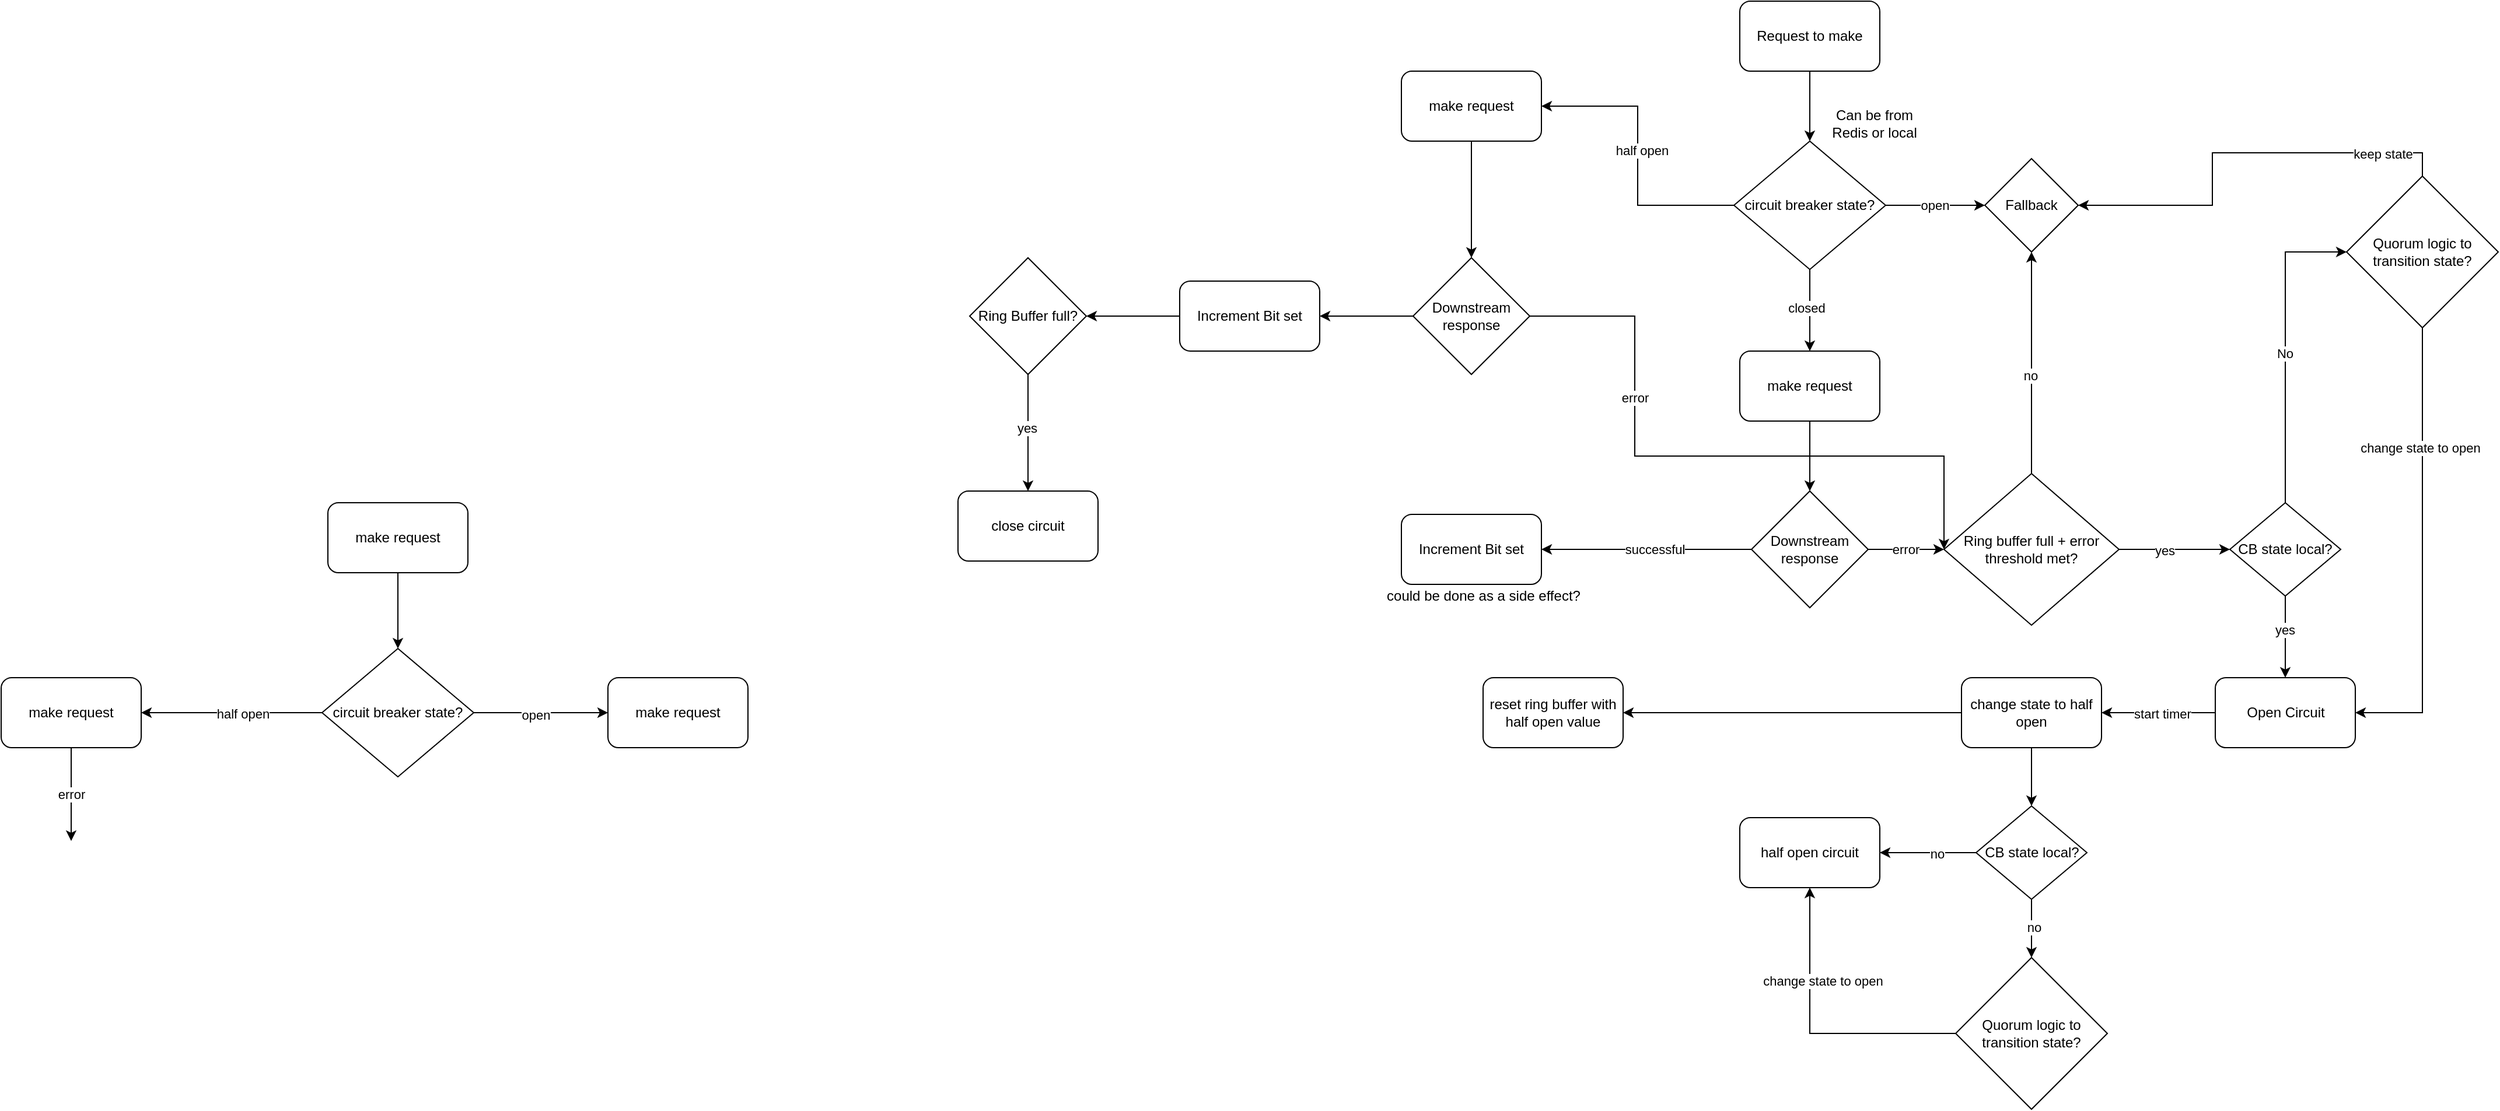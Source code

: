<mxfile version="13.7.5" type="device"><diagram id="LjIj3LJ-vcWxA9psqeg-" name="Page-1"><mxGraphModel dx="2077" dy="480" grid="1" gridSize="10" guides="1" tooltips="1" connect="1" arrows="1" fold="1" page="1" pageScale="1" pageWidth="1169" pageHeight="827" math="0" shadow="0"><root><mxCell id="0"/><mxCell id="1" parent="0"/><mxCell id="NTtKhVpW0pdiHDgeiVhR-26" style="edgeStyle=orthogonalEdgeStyle;rounded=0;orthogonalLoop=1;jettySize=auto;html=1;" parent="1" source="NTtKhVpW0pdiHDgeiVhR-1" target="NTtKhVpW0pdiHDgeiVhR-2" edge="1"><mxGeometry relative="1" as="geometry"/></mxCell><mxCell id="NTtKhVpW0pdiHDgeiVhR-1" value="Request to make" style="rounded=1;whiteSpace=wrap;html=1;" parent="1" vertex="1"><mxGeometry x="480" y="40" width="120" height="60" as="geometry"/></mxCell><mxCell id="NTtKhVpW0pdiHDgeiVhR-5" style="edgeStyle=orthogonalEdgeStyle;rounded=0;orthogonalLoop=1;jettySize=auto;html=1;" parent="1" source="NTtKhVpW0pdiHDgeiVhR-2" target="NTtKhVpW0pdiHDgeiVhR-4" edge="1"><mxGeometry relative="1" as="geometry"/></mxCell><mxCell id="NTtKhVpW0pdiHDgeiVhR-6" value="open" style="edgeLabel;html=1;align=center;verticalAlign=middle;resizable=0;points=[];" parent="NTtKhVpW0pdiHDgeiVhR-5" vertex="1" connectable="0"><mxGeometry x="-0.025" relative="1" as="geometry"><mxPoint as="offset"/></mxGeometry></mxCell><mxCell id="NTtKhVpW0pdiHDgeiVhR-11" style="edgeStyle=orthogonalEdgeStyle;rounded=0;orthogonalLoop=1;jettySize=auto;html=1;" parent="1" source="NTtKhVpW0pdiHDgeiVhR-2" target="NTtKhVpW0pdiHDgeiVhR-10" edge="1"><mxGeometry relative="1" as="geometry"/></mxCell><mxCell id="NTtKhVpW0pdiHDgeiVhR-12" value="closed" style="edgeLabel;html=1;align=center;verticalAlign=middle;resizable=0;points=[];" parent="NTtKhVpW0pdiHDgeiVhR-11" vertex="1" connectable="0"><mxGeometry x="-0.051" y="-3" relative="1" as="geometry"><mxPoint as="offset"/></mxGeometry></mxCell><mxCell id="NTtKhVpW0pdiHDgeiVhR-89" style="edgeStyle=orthogonalEdgeStyle;rounded=0;orthogonalLoop=1;jettySize=auto;html=1;entryX=1;entryY=0.5;entryDx=0;entryDy=0;" parent="1" source="NTtKhVpW0pdiHDgeiVhR-2" target="NTtKhVpW0pdiHDgeiVhR-35" edge="1"><mxGeometry relative="1" as="geometry"/></mxCell><mxCell id="NTtKhVpW0pdiHDgeiVhR-90" value="half open" style="edgeLabel;html=1;align=center;verticalAlign=middle;resizable=0;points=[];" parent="NTtKhVpW0pdiHDgeiVhR-89" vertex="1" connectable="0"><mxGeometry x="0.047" y="-3" relative="1" as="geometry"><mxPoint y="1" as="offset"/></mxGeometry></mxCell><mxCell id="NTtKhVpW0pdiHDgeiVhR-2" value="circuit breaker state?" style="rhombus;whiteSpace=wrap;html=1;" parent="1" vertex="1"><mxGeometry x="475" y="160" width="130" height="110" as="geometry"/></mxCell><mxCell id="NTtKhVpW0pdiHDgeiVhR-4" value="Fallback" style="rhombus;whiteSpace=wrap;html=1;" parent="1" vertex="1"><mxGeometry x="690" y="175" width="80" height="80" as="geometry"/></mxCell><mxCell id="NTtKhVpW0pdiHDgeiVhR-14" style="edgeStyle=orthogonalEdgeStyle;rounded=0;orthogonalLoop=1;jettySize=auto;html=1;entryX=0.5;entryY=0;entryDx=0;entryDy=0;" parent="1" source="NTtKhVpW0pdiHDgeiVhR-10" target="NTtKhVpW0pdiHDgeiVhR-13" edge="1"><mxGeometry relative="1" as="geometry"/></mxCell><mxCell id="NTtKhVpW0pdiHDgeiVhR-10" value="make request" style="rounded=1;whiteSpace=wrap;html=1;" parent="1" vertex="1"><mxGeometry x="480" y="340" width="120" height="60" as="geometry"/></mxCell><mxCell id="NTtKhVpW0pdiHDgeiVhR-15" style="edgeStyle=orthogonalEdgeStyle;rounded=0;orthogonalLoop=1;jettySize=auto;html=1;" parent="1" source="NTtKhVpW0pdiHDgeiVhR-13" target="NTtKhVpW0pdiHDgeiVhR-24" edge="1"><mxGeometry relative="1" as="geometry"><mxPoint x="320" y="510" as="targetPoint"/></mxGeometry></mxCell><mxCell id="NTtKhVpW0pdiHDgeiVhR-16" value="successful" style="edgeLabel;html=1;align=center;verticalAlign=middle;resizable=0;points=[];" parent="NTtKhVpW0pdiHDgeiVhR-15" vertex="1" connectable="0"><mxGeometry x="-0.079" relative="1" as="geometry"><mxPoint as="offset"/></mxGeometry></mxCell><mxCell id="NTtKhVpW0pdiHDgeiVhR-17" style="edgeStyle=orthogonalEdgeStyle;rounded=0;orthogonalLoop=1;jettySize=auto;html=1;entryX=0;entryY=0.5;entryDx=0;entryDy=0;" parent="1" source="NTtKhVpW0pdiHDgeiVhR-13" target="NTtKhVpW0pdiHDgeiVhR-19" edge="1"><mxGeometry relative="1" as="geometry"><mxPoint x="710" y="510" as="targetPoint"/></mxGeometry></mxCell><mxCell id="NTtKhVpW0pdiHDgeiVhR-18" value="error" style="edgeLabel;html=1;align=center;verticalAlign=middle;resizable=0;points=[];" parent="NTtKhVpW0pdiHDgeiVhR-17" vertex="1" connectable="0"><mxGeometry x="-0.029" relative="1" as="geometry"><mxPoint as="offset"/></mxGeometry></mxCell><mxCell id="NTtKhVpW0pdiHDgeiVhR-13" value="Downstream response" style="rhombus;whiteSpace=wrap;html=1;" parent="1" vertex="1"><mxGeometry x="490" y="460" width="100" height="100" as="geometry"/></mxCell><mxCell id="NTtKhVpW0pdiHDgeiVhR-20" style="edgeStyle=orthogonalEdgeStyle;rounded=0;orthogonalLoop=1;jettySize=auto;html=1;entryX=0.5;entryY=1;entryDx=0;entryDy=0;" parent="1" source="NTtKhVpW0pdiHDgeiVhR-19" target="NTtKhVpW0pdiHDgeiVhR-4" edge="1"><mxGeometry relative="1" as="geometry"/></mxCell><mxCell id="NTtKhVpW0pdiHDgeiVhR-21" value="no" style="edgeLabel;html=1;align=center;verticalAlign=middle;resizable=0;points=[];" parent="NTtKhVpW0pdiHDgeiVhR-20" vertex="1" connectable="0"><mxGeometry x="-0.11" y="1" relative="1" as="geometry"><mxPoint as="offset"/></mxGeometry></mxCell><mxCell id="NTtKhVpW0pdiHDgeiVhR-73" style="edgeStyle=orthogonalEdgeStyle;rounded=0;orthogonalLoop=1;jettySize=auto;html=1;entryX=0;entryY=0.5;entryDx=0;entryDy=0;" parent="1" source="NTtKhVpW0pdiHDgeiVhR-19" target="NTtKhVpW0pdiHDgeiVhR-53" edge="1"><mxGeometry relative="1" as="geometry"/></mxCell><mxCell id="NTtKhVpW0pdiHDgeiVhR-74" value="yes" style="edgeLabel;html=1;align=center;verticalAlign=middle;resizable=0;points=[];" parent="NTtKhVpW0pdiHDgeiVhR-73" vertex="1" connectable="0"><mxGeometry x="-0.191" y="-1" relative="1" as="geometry"><mxPoint as="offset"/></mxGeometry></mxCell><mxCell id="NTtKhVpW0pdiHDgeiVhR-19" value="Ring buffer full + error threshold met?" style="rhombus;whiteSpace=wrap;html=1;" parent="1" vertex="1"><mxGeometry x="655" y="445" width="150" height="130" as="geometry"/></mxCell><mxCell id="NTtKhVpW0pdiHDgeiVhR-24" value="Increment Bit set" style="rounded=1;whiteSpace=wrap;html=1;" parent="1" vertex="1"><mxGeometry x="190" y="480" width="120" height="60" as="geometry"/></mxCell><mxCell id="NTtKhVpW0pdiHDgeiVhR-25" value="could be done as a side effect?" style="text;html=1;align=center;verticalAlign=middle;resizable=0;points=[];autosize=1;" parent="1" vertex="1"><mxGeometry x="170" y="540" width="180" height="20" as="geometry"/></mxCell><mxCell id="NTtKhVpW0pdiHDgeiVhR-39" style="edgeStyle=orthogonalEdgeStyle;rounded=0;orthogonalLoop=1;jettySize=auto;html=1;entryX=1;entryY=0.5;entryDx=0;entryDy=0;" parent="1" source="NTtKhVpW0pdiHDgeiVhR-32" target="NTtKhVpW0pdiHDgeiVhR-38" edge="1"><mxGeometry relative="1" as="geometry"/></mxCell><mxCell id="NTtKhVpW0pdiHDgeiVhR-78" style="edgeStyle=orthogonalEdgeStyle;rounded=0;orthogonalLoop=1;jettySize=auto;html=1;entryX=0.5;entryY=0;entryDx=0;entryDy=0;" parent="1" source="NTtKhVpW0pdiHDgeiVhR-32" target="NTtKhVpW0pdiHDgeiVhR-76" edge="1"><mxGeometry relative="1" as="geometry"/></mxCell><mxCell id="NTtKhVpW0pdiHDgeiVhR-32" value="change state to half open" style="rounded=1;whiteSpace=wrap;html=1;" parent="1" vertex="1"><mxGeometry x="670" y="620" width="120" height="60" as="geometry"/></mxCell><mxCell id="NTtKhVpW0pdiHDgeiVhR-91" style="edgeStyle=orthogonalEdgeStyle;rounded=0;orthogonalLoop=1;jettySize=auto;html=1;entryX=0.5;entryY=0;entryDx=0;entryDy=0;" parent="1" source="NTtKhVpW0pdiHDgeiVhR-35" target="NTtKhVpW0pdiHDgeiVhR-45" edge="1"><mxGeometry relative="1" as="geometry"/></mxCell><mxCell id="NTtKhVpW0pdiHDgeiVhR-35" value="make request" style="rounded=1;whiteSpace=wrap;html=1;" parent="1" vertex="1"><mxGeometry x="190" y="100" width="120" height="60" as="geometry"/></mxCell><mxCell id="NTtKhVpW0pdiHDgeiVhR-38" value="reset ring buffer with half open value" style="rounded=1;whiteSpace=wrap;html=1;" parent="1" vertex="1"><mxGeometry x="260" y="620" width="120" height="60" as="geometry"/></mxCell><mxCell id="NTtKhVpW0pdiHDgeiVhR-92" style="edgeStyle=orthogonalEdgeStyle;rounded=0;orthogonalLoop=1;jettySize=auto;html=1;entryX=1;entryY=0.5;entryDx=0;entryDy=0;" parent="1" source="NTtKhVpW0pdiHDgeiVhR-45" target="NTtKhVpW0pdiHDgeiVhR-98" edge="1"><mxGeometry relative="1" as="geometry"><mxPoint x="100" y="310" as="targetPoint"/></mxGeometry></mxCell><mxCell id="NTtKhVpW0pdiHDgeiVhR-96" style="edgeStyle=orthogonalEdgeStyle;rounded=0;orthogonalLoop=1;jettySize=auto;html=1;entryX=0;entryY=0.5;entryDx=0;entryDy=0;exitX=1;exitY=0.5;exitDx=0;exitDy=0;" parent="1" source="NTtKhVpW0pdiHDgeiVhR-45" target="NTtKhVpW0pdiHDgeiVhR-19" edge="1"><mxGeometry relative="1" as="geometry"><Array as="points"><mxPoint x="390" y="310"/><mxPoint x="390" y="430"/><mxPoint x="655" y="430"/></Array></mxGeometry></mxCell><mxCell id="NTtKhVpW0pdiHDgeiVhR-97" value="error" style="edgeLabel;html=1;align=center;verticalAlign=middle;resizable=0;points=[];" parent="NTtKhVpW0pdiHDgeiVhR-96" vertex="1" connectable="0"><mxGeometry x="-0.193" y="-2" relative="1" as="geometry"><mxPoint x="-14.29" y="-52" as="offset"/></mxGeometry></mxCell><mxCell id="NTtKhVpW0pdiHDgeiVhR-45" value="Downstream response" style="rhombus;whiteSpace=wrap;html=1;" parent="1" vertex="1"><mxGeometry x="200" y="260" width="100" height="100" as="geometry"/></mxCell><mxCell id="NTtKhVpW0pdiHDgeiVhR-52" value="Can be from &lt;br&gt;Redis or local" style="text;html=1;align=center;verticalAlign=middle;resizable=0;points=[];autosize=1;" parent="1" vertex="1"><mxGeometry x="550" y="130" width="90" height="30" as="geometry"/></mxCell><mxCell id="NTtKhVpW0pdiHDgeiVhR-58" style="edgeStyle=orthogonalEdgeStyle;rounded=0;orthogonalLoop=1;jettySize=auto;html=1;entryX=0;entryY=0.5;entryDx=0;entryDy=0;exitX=0.5;exitY=0;exitDx=0;exitDy=0;" parent="1" source="NTtKhVpW0pdiHDgeiVhR-53" target="NTtKhVpW0pdiHDgeiVhR-61" edge="1"><mxGeometry relative="1" as="geometry"><mxPoint x="900" y="650" as="targetPoint"/></mxGeometry></mxCell><mxCell id="NTtKhVpW0pdiHDgeiVhR-59" value="No" style="edgeLabel;html=1;align=center;verticalAlign=middle;resizable=0;points=[];" parent="NTtKhVpW0pdiHDgeiVhR-58" vertex="1" connectable="0"><mxGeometry x="-0.038" y="1" relative="1" as="geometry"><mxPoint as="offset"/></mxGeometry></mxCell><mxCell id="NTtKhVpW0pdiHDgeiVhR-66" style="edgeStyle=orthogonalEdgeStyle;rounded=0;orthogonalLoop=1;jettySize=auto;html=1;entryX=0.5;entryY=0;entryDx=0;entryDy=0;" parent="1" source="NTtKhVpW0pdiHDgeiVhR-53" target="NTtKhVpW0pdiHDgeiVhR-64" edge="1"><mxGeometry relative="1" as="geometry"/></mxCell><mxCell id="NTtKhVpW0pdiHDgeiVhR-75" value="yes" style="edgeLabel;html=1;align=center;verticalAlign=middle;resizable=0;points=[];" parent="NTtKhVpW0pdiHDgeiVhR-66" vertex="1" connectable="0"><mxGeometry x="-0.184" y="-1" relative="1" as="geometry"><mxPoint as="offset"/></mxGeometry></mxCell><mxCell id="NTtKhVpW0pdiHDgeiVhR-53" value="CB state local?" style="rhombus;whiteSpace=wrap;html=1;" parent="1" vertex="1"><mxGeometry x="900" y="470" width="95" height="80" as="geometry"/></mxCell><mxCell id="NTtKhVpW0pdiHDgeiVhR-65" style="edgeStyle=orthogonalEdgeStyle;rounded=0;orthogonalLoop=1;jettySize=auto;html=1;entryX=1;entryY=0.5;entryDx=0;entryDy=0;exitX=0.5;exitY=0;exitDx=0;exitDy=0;" parent="1" source="NTtKhVpW0pdiHDgeiVhR-61" target="NTtKhVpW0pdiHDgeiVhR-4" edge="1"><mxGeometry relative="1" as="geometry"/></mxCell><mxCell id="NTtKhVpW0pdiHDgeiVhR-72" value="keep state" style="edgeLabel;html=1;align=center;verticalAlign=middle;resizable=0;points=[];" parent="NTtKhVpW0pdiHDgeiVhR-65" vertex="1" connectable="0"><mxGeometry x="-0.698" y="2" relative="1" as="geometry"><mxPoint y="-1" as="offset"/></mxGeometry></mxCell><mxCell id="NTtKhVpW0pdiHDgeiVhR-68" style="edgeStyle=orthogonalEdgeStyle;rounded=0;orthogonalLoop=1;jettySize=auto;html=1;entryX=1;entryY=0.5;entryDx=0;entryDy=0;" parent="1" source="NTtKhVpW0pdiHDgeiVhR-61" target="NTtKhVpW0pdiHDgeiVhR-64" edge="1"><mxGeometry relative="1" as="geometry"><Array as="points"><mxPoint x="1065" y="650"/></Array></mxGeometry></mxCell><mxCell id="NTtKhVpW0pdiHDgeiVhR-71" value="change state to open" style="edgeLabel;html=1;align=center;verticalAlign=middle;resizable=0;points=[];" parent="NTtKhVpW0pdiHDgeiVhR-68" vertex="1" connectable="0"><mxGeometry x="-0.473" y="-2" relative="1" as="geometry"><mxPoint y="1" as="offset"/></mxGeometry></mxCell><mxCell id="NTtKhVpW0pdiHDgeiVhR-61" value="Quorum logic to transition state?" style="rhombus;whiteSpace=wrap;html=1;" parent="1" vertex="1"><mxGeometry x="1000" y="190" width="130" height="130" as="geometry"/></mxCell><mxCell id="NTtKhVpW0pdiHDgeiVhR-69" style="edgeStyle=orthogonalEdgeStyle;rounded=0;orthogonalLoop=1;jettySize=auto;html=1;entryX=1;entryY=0.5;entryDx=0;entryDy=0;" parent="1" source="NTtKhVpW0pdiHDgeiVhR-64" target="NTtKhVpW0pdiHDgeiVhR-32" edge="1"><mxGeometry relative="1" as="geometry"/></mxCell><mxCell id="NTtKhVpW0pdiHDgeiVhR-70" value="start timer" style="edgeLabel;html=1;align=center;verticalAlign=middle;resizable=0;points=[];" parent="NTtKhVpW0pdiHDgeiVhR-69" vertex="1" connectable="0"><mxGeometry x="-0.064" y="1" relative="1" as="geometry"><mxPoint as="offset"/></mxGeometry></mxCell><mxCell id="NTtKhVpW0pdiHDgeiVhR-64" value="Open Circuit" style="rounded=1;whiteSpace=wrap;html=1;" parent="1" vertex="1"><mxGeometry x="887.5" y="620" width="120" height="60" as="geometry"/></mxCell><mxCell id="NTtKhVpW0pdiHDgeiVhR-79" style="edgeStyle=orthogonalEdgeStyle;rounded=0;orthogonalLoop=1;jettySize=auto;html=1;" parent="1" source="NTtKhVpW0pdiHDgeiVhR-76" target="NTtKhVpW0pdiHDgeiVhR-77" edge="1"><mxGeometry relative="1" as="geometry"/></mxCell><mxCell id="NTtKhVpW0pdiHDgeiVhR-80" value="no" style="edgeLabel;html=1;align=center;verticalAlign=middle;resizable=0;points=[];" parent="NTtKhVpW0pdiHDgeiVhR-79" vertex="1" connectable="0"><mxGeometry x="-0.027" y="2" relative="1" as="geometry"><mxPoint y="-1" as="offset"/></mxGeometry></mxCell><mxCell id="NTtKhVpW0pdiHDgeiVhR-83" style="edgeStyle=orthogonalEdgeStyle;rounded=0;orthogonalLoop=1;jettySize=auto;html=1;" parent="1" source="NTtKhVpW0pdiHDgeiVhR-76" target="NTtKhVpW0pdiHDgeiVhR-81" edge="1"><mxGeometry relative="1" as="geometry"/></mxCell><mxCell id="NTtKhVpW0pdiHDgeiVhR-84" value="no" style="edgeLabel;html=1;align=center;verticalAlign=middle;resizable=0;points=[];" parent="NTtKhVpW0pdiHDgeiVhR-83" vertex="1" connectable="0"><mxGeometry x="-0.188" y="1" relative="1" as="geometry"><mxPoint as="offset"/></mxGeometry></mxCell><mxCell id="NTtKhVpW0pdiHDgeiVhR-76" value="CB state local?" style="rhombus;whiteSpace=wrap;html=1;" parent="1" vertex="1"><mxGeometry x="682.5" y="730" width="95" height="80" as="geometry"/></mxCell><mxCell id="NTtKhVpW0pdiHDgeiVhR-82" style="edgeStyle=orthogonalEdgeStyle;rounded=0;orthogonalLoop=1;jettySize=auto;html=1;entryX=0.5;entryY=1;entryDx=0;entryDy=0;" parent="1" source="NTtKhVpW0pdiHDgeiVhR-77" target="NTtKhVpW0pdiHDgeiVhR-81" edge="1"><mxGeometry relative="1" as="geometry"/></mxCell><mxCell id="NTtKhVpW0pdiHDgeiVhR-85" value="&lt;span style=&quot;color: rgba(0 , 0 , 0 , 0) ; font-family: monospace ; font-size: 0px ; background-color: rgb(248 , 249 , 250)&quot;&gt;%3CmxGraphModel%3E%3Croot%3E%3CmxCell%20id%3D%220%22%2F%3E%3CmxCell%20id%3D%221%22%20parent%3D%220%22%2F%3E%3CmxCell%20id%3D%222%22%20value%3D%22change%20state%20to%20open%22%20style%3D%22edgeLabel%3Bhtml%3D1%3Balign%3Dcenter%3BverticalAlign%3Dmiddle%3Bresizable%3D0%3Bpoints%3D%5B%5D%3B%22%20vertex%3D%221%22%20connectable%3D%220%22%20parent%3D%221%22%3E%3CmxGeometry%20x%3D%221063.0%22%20y%3D%22422.667%22%20as%3D%22geometry%22%2F%3E%3C%2FmxCell%3E%3C%2Froot%3E%3C%2FmxGraphModel%3E&lt;/span&gt;" style="edgeLabel;html=1;align=center;verticalAlign=middle;resizable=0;points=[];" parent="NTtKhVpW0pdiHDgeiVhR-82" vertex="1" connectable="0"><mxGeometry x="-0.419" y="-4" relative="1" as="geometry"><mxPoint x="1" as="offset"/></mxGeometry></mxCell><mxCell id="NTtKhVpW0pdiHDgeiVhR-86" value="&lt;span style=&quot;color: rgba(0 , 0 , 0 , 0) ; font-family: monospace ; font-size: 0px ; background-color: rgb(248 , 249 , 250)&quot;&gt;%3CmxGraphModel%3E%3Croot%3E%3CmxCell%20id%3D%220%22%2F%3E%3CmxCell%20id%3D%221%22%20parent%3D%220%22%2F%3E%3CmxCell%20id%3D%222%22%20value%3D%22change%20state%20to%20open%22%20style%3D%22edgeLabel%3Bhtml%3D1%3Balign%3Dcenter%3BverticalAlign%3Dmiddle%3Bresizable%3D0%3Bpoints%3D%5B%5D%3B%22%20vertex%3D%221%22%20connectable%3D%220%22%20parent%3D%221%22%3E%3CmxGeometry%20x%3D%221063.0%22%20y%3D%22422.667%22%20as%3D%22geometry%22%2F%3E%3C%2FmxCell%3E%3C%2Froot%3E%3C%2FmxGraphModel%3E&lt;/span&gt;" style="edgeLabel;html=1;align=center;verticalAlign=middle;resizable=0;points=[];" parent="NTtKhVpW0pdiHDgeiVhR-82" vertex="1" connectable="0"><mxGeometry x="-0.379" y="-4" relative="1" as="geometry"><mxPoint x="1" as="offset"/></mxGeometry></mxCell><mxCell id="NTtKhVpW0pdiHDgeiVhR-88" value="&lt;span style=&quot;font-family: &amp;#34;helvetica&amp;#34;&quot;&gt;change state to open&lt;/span&gt;" style="edgeLabel;html=1;align=center;verticalAlign=middle;resizable=0;points=[];" parent="NTtKhVpW0pdiHDgeiVhR-82" vertex="1" connectable="0"><mxGeometry x="-0.392" y="1" relative="1" as="geometry"><mxPoint x="-38.33" y="-46" as="offset"/></mxGeometry></mxCell><mxCell id="NTtKhVpW0pdiHDgeiVhR-77" value="Quorum logic to transition state?" style="rhombus;whiteSpace=wrap;html=1;" parent="1" vertex="1"><mxGeometry x="665" y="860" width="130" height="130" as="geometry"/></mxCell><mxCell id="NTtKhVpW0pdiHDgeiVhR-81" value="half open circuit" style="rounded=1;whiteSpace=wrap;html=1;" parent="1" vertex="1"><mxGeometry x="480" y="740" width="120" height="60" as="geometry"/></mxCell><mxCell id="NTtKhVpW0pdiHDgeiVhR-100" style="edgeStyle=orthogonalEdgeStyle;rounded=0;orthogonalLoop=1;jettySize=auto;html=1;entryX=1;entryY=0.5;entryDx=0;entryDy=0;" parent="1" source="NTtKhVpW0pdiHDgeiVhR-98" target="NTtKhVpW0pdiHDgeiVhR-99" edge="1"><mxGeometry relative="1" as="geometry"/></mxCell><mxCell id="NTtKhVpW0pdiHDgeiVhR-98" value="Increment Bit set" style="rounded=1;whiteSpace=wrap;html=1;" parent="1" vertex="1"><mxGeometry y="280" width="120" height="60" as="geometry"/></mxCell><mxCell id="NTtKhVpW0pdiHDgeiVhR-101" style="edgeStyle=orthogonalEdgeStyle;rounded=0;orthogonalLoop=1;jettySize=auto;html=1;entryX=0.5;entryY=0;entryDx=0;entryDy=0;" parent="1" source="NTtKhVpW0pdiHDgeiVhR-99" target="NTtKhVpW0pdiHDgeiVhR-103" edge="1"><mxGeometry relative="1" as="geometry"><mxPoint x="-130" y="490" as="targetPoint"/></mxGeometry></mxCell><mxCell id="NTtKhVpW0pdiHDgeiVhR-102" value="yes" style="edgeLabel;html=1;align=center;verticalAlign=middle;resizable=0;points=[];" parent="NTtKhVpW0pdiHDgeiVhR-101" vertex="1" connectable="0"><mxGeometry x="-0.084" y="-1" relative="1" as="geometry"><mxPoint as="offset"/></mxGeometry></mxCell><mxCell id="NTtKhVpW0pdiHDgeiVhR-99" value="Ring Buffer full?" style="rhombus;whiteSpace=wrap;html=1;" parent="1" vertex="1"><mxGeometry x="-180" y="260" width="100" height="100" as="geometry"/></mxCell><mxCell id="NTtKhVpW0pdiHDgeiVhR-103" value="close circuit" style="rounded=1;whiteSpace=wrap;html=1;" parent="1" vertex="1"><mxGeometry x="-190" y="460" width="120" height="60" as="geometry"/></mxCell><mxCell id="i6GmNg45QCW38DACSLKA-3" style="edgeStyle=orthogonalEdgeStyle;rounded=0;orthogonalLoop=1;jettySize=auto;html=1;entryX=0.5;entryY=0;entryDx=0;entryDy=0;" edge="1" parent="1" source="i6GmNg45QCW38DACSLKA-1" target="i6GmNg45QCW38DACSLKA-2"><mxGeometry relative="1" as="geometry"/></mxCell><mxCell id="i6GmNg45QCW38DACSLKA-1" value="make request" style="rounded=1;whiteSpace=wrap;html=1;" vertex="1" parent="1"><mxGeometry x="-730" y="470" width="120" height="60" as="geometry"/></mxCell><mxCell id="i6GmNg45QCW38DACSLKA-5" style="edgeStyle=orthogonalEdgeStyle;rounded=0;orthogonalLoop=1;jettySize=auto;html=1;exitX=1;exitY=0.5;exitDx=0;exitDy=0;" edge="1" parent="1" source="i6GmNg45QCW38DACSLKA-2" target="i6GmNg45QCW38DACSLKA-4"><mxGeometry relative="1" as="geometry"/></mxCell><mxCell id="i6GmNg45QCW38DACSLKA-6" value="open" style="edgeLabel;html=1;align=center;verticalAlign=middle;resizable=0;points=[];" vertex="1" connectable="0" parent="i6GmNg45QCW38DACSLKA-5"><mxGeometry x="-0.087" y="-2" relative="1" as="geometry"><mxPoint as="offset"/></mxGeometry></mxCell><mxCell id="i6GmNg45QCW38DACSLKA-7" style="edgeStyle=orthogonalEdgeStyle;rounded=0;orthogonalLoop=1;jettySize=auto;html=1;" edge="1" parent="1" source="i6GmNg45QCW38DACSLKA-2"><mxGeometry relative="1" as="geometry"><mxPoint x="-890" y="650" as="targetPoint"/></mxGeometry></mxCell><mxCell id="i6GmNg45QCW38DACSLKA-8" value="half open" style="edgeLabel;html=1;align=center;verticalAlign=middle;resizable=0;points=[];" vertex="1" connectable="0" parent="i6GmNg45QCW38DACSLKA-7"><mxGeometry x="-0.118" y="1" relative="1" as="geometry"><mxPoint as="offset"/></mxGeometry></mxCell><mxCell id="i6GmNg45QCW38DACSLKA-2" value="circuit breaker state?" style="rhombus;whiteSpace=wrap;html=1;" vertex="1" parent="1"><mxGeometry x="-735" y="595" width="130" height="110" as="geometry"/></mxCell><mxCell id="i6GmNg45QCW38DACSLKA-4" value="make request" style="rounded=1;whiteSpace=wrap;html=1;" vertex="1" parent="1"><mxGeometry x="-490" y="620" width="120" height="60" as="geometry"/></mxCell><mxCell id="i6GmNg45QCW38DACSLKA-10" style="edgeStyle=orthogonalEdgeStyle;rounded=0;orthogonalLoop=1;jettySize=auto;html=1;" edge="1" parent="1" source="i6GmNg45QCW38DACSLKA-9"><mxGeometry relative="1" as="geometry"><mxPoint x="-950" y="760" as="targetPoint"/></mxGeometry></mxCell><mxCell id="i6GmNg45QCW38DACSLKA-11" value="error" style="edgeLabel;html=1;align=center;verticalAlign=middle;resizable=0;points=[];" vertex="1" connectable="0" parent="i6GmNg45QCW38DACSLKA-10"><mxGeometry x="-0.133" y="-1" relative="1" as="geometry"><mxPoint x="1" y="5" as="offset"/></mxGeometry></mxCell><mxCell id="i6GmNg45QCW38DACSLKA-9" value="make request" style="rounded=1;whiteSpace=wrap;html=1;" vertex="1" parent="1"><mxGeometry x="-1010" y="620" width="120" height="60" as="geometry"/></mxCell></root></mxGraphModel></diagram></mxfile>
